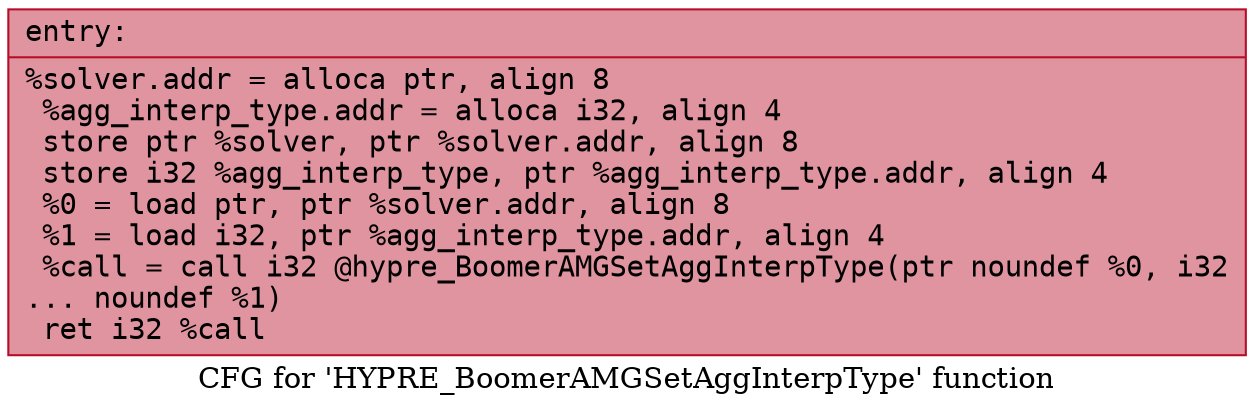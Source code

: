 digraph "CFG for 'HYPRE_BoomerAMGSetAggInterpType' function" {
	label="CFG for 'HYPRE_BoomerAMGSetAggInterpType' function";

	Node0x55f5a9a89820 [shape=record,color="#b70d28ff", style=filled, fillcolor="#b70d2870" fontname="Courier",label="{entry:\l|  %solver.addr = alloca ptr, align 8\l  %agg_interp_type.addr = alloca i32, align 4\l  store ptr %solver, ptr %solver.addr, align 8\l  store i32 %agg_interp_type, ptr %agg_interp_type.addr, align 4\l  %0 = load ptr, ptr %solver.addr, align 8\l  %1 = load i32, ptr %agg_interp_type.addr, align 4\l  %call = call i32 @hypre_BoomerAMGSetAggInterpType(ptr noundef %0, i32\l... noundef %1)\l  ret i32 %call\l}"];
}
